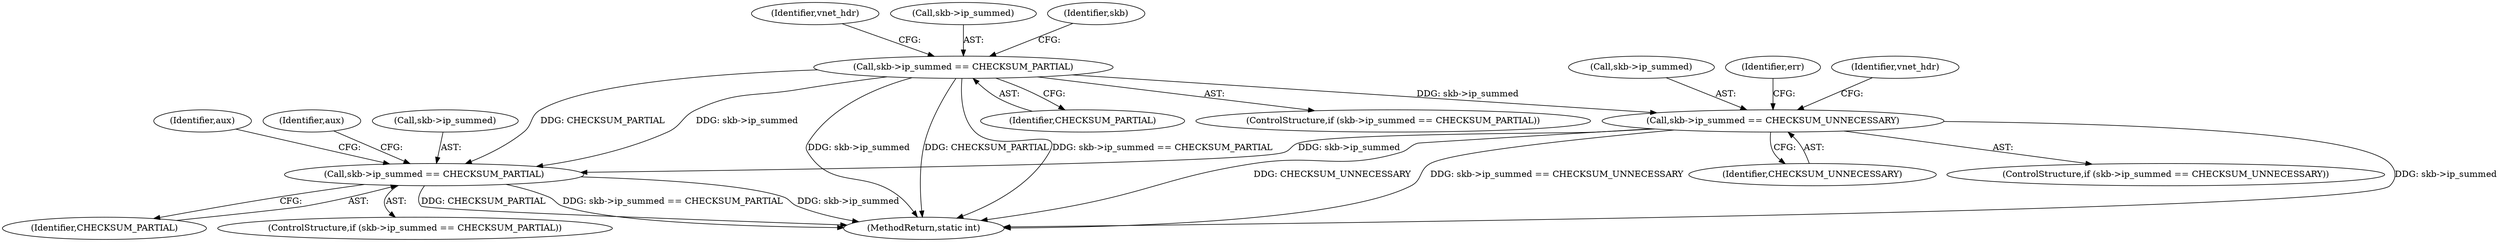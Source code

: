 digraph "0_linux_f3d3342602f8bcbf37d7c46641cb9bca7618eb1c_26@pointer" {
"1000321" [label="(Call,skb->ip_summed == CHECKSUM_UNNECESSARY)"];
"1000295" [label="(Call,skb->ip_summed == CHECKSUM_PARTIAL)"];
"1000437" [label="(Call,skb->ip_summed == CHECKSUM_PARTIAL)"];
"1000325" [label="(Identifier,CHECKSUM_UNNECESSARY)"];
"1000527" [label="(MethodReturn,static int)"];
"1000303" [label="(Identifier,vnet_hdr)"];
"1000320" [label="(ControlStructure,if (skb->ip_summed == CHECKSUM_UNNECESSARY))"];
"1000437" [label="(Call,skb->ip_summed == CHECKSUM_PARTIAL)"];
"1000296" [label="(Call,skb->ip_summed)"];
"1000295" [label="(Call,skb->ip_summed == CHECKSUM_PARTIAL)"];
"1000321" [label="(Call,skb->ip_summed == CHECKSUM_UNNECESSARY)"];
"1000333" [label="(Identifier,err)"];
"1000323" [label="(Identifier,skb)"];
"1000444" [label="(Identifier,aux)"];
"1000449" [label="(Identifier,aux)"];
"1000441" [label="(Identifier,CHECKSUM_PARTIAL)"];
"1000329" [label="(Identifier,vnet_hdr)"];
"1000438" [label="(Call,skb->ip_summed)"];
"1000436" [label="(ControlStructure,if (skb->ip_summed == CHECKSUM_PARTIAL))"];
"1000299" [label="(Identifier,CHECKSUM_PARTIAL)"];
"1000294" [label="(ControlStructure,if (skb->ip_summed == CHECKSUM_PARTIAL))"];
"1000322" [label="(Call,skb->ip_summed)"];
"1000321" -> "1000320"  [label="AST: "];
"1000321" -> "1000325"  [label="CFG: "];
"1000322" -> "1000321"  [label="AST: "];
"1000325" -> "1000321"  [label="AST: "];
"1000329" -> "1000321"  [label="CFG: "];
"1000333" -> "1000321"  [label="CFG: "];
"1000321" -> "1000527"  [label="DDG: skb->ip_summed"];
"1000321" -> "1000527"  [label="DDG: CHECKSUM_UNNECESSARY"];
"1000321" -> "1000527"  [label="DDG: skb->ip_summed == CHECKSUM_UNNECESSARY"];
"1000295" -> "1000321"  [label="DDG: skb->ip_summed"];
"1000321" -> "1000437"  [label="DDG: skb->ip_summed"];
"1000295" -> "1000294"  [label="AST: "];
"1000295" -> "1000299"  [label="CFG: "];
"1000296" -> "1000295"  [label="AST: "];
"1000299" -> "1000295"  [label="AST: "];
"1000303" -> "1000295"  [label="CFG: "];
"1000323" -> "1000295"  [label="CFG: "];
"1000295" -> "1000527"  [label="DDG: skb->ip_summed"];
"1000295" -> "1000527"  [label="DDG: CHECKSUM_PARTIAL"];
"1000295" -> "1000527"  [label="DDG: skb->ip_summed == CHECKSUM_PARTIAL"];
"1000295" -> "1000437"  [label="DDG: skb->ip_summed"];
"1000295" -> "1000437"  [label="DDG: CHECKSUM_PARTIAL"];
"1000437" -> "1000436"  [label="AST: "];
"1000437" -> "1000441"  [label="CFG: "];
"1000438" -> "1000437"  [label="AST: "];
"1000441" -> "1000437"  [label="AST: "];
"1000444" -> "1000437"  [label="CFG: "];
"1000449" -> "1000437"  [label="CFG: "];
"1000437" -> "1000527"  [label="DDG: skb->ip_summed == CHECKSUM_PARTIAL"];
"1000437" -> "1000527"  [label="DDG: skb->ip_summed"];
"1000437" -> "1000527"  [label="DDG: CHECKSUM_PARTIAL"];
}

